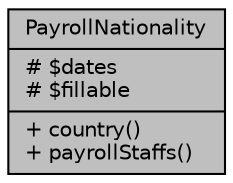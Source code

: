 digraph "PayrollNationality"
{
 // LATEX_PDF_SIZE
  bgcolor="transparent";
  edge [fontname="Helvetica",fontsize="10",labelfontname="Helvetica",labelfontsize="10"];
  node [fontname="Helvetica",fontsize="10",shape=record];
  Node1 [label="{PayrollNationality\n|# $dates\l# $fillable\l|+ country()\l+ payrollStaffs()\l}",height=0.2,width=0.4,color="black", fillcolor="grey75", style="filled", fontcolor="black",tooltip="Datos de nacionalidad."];
}
